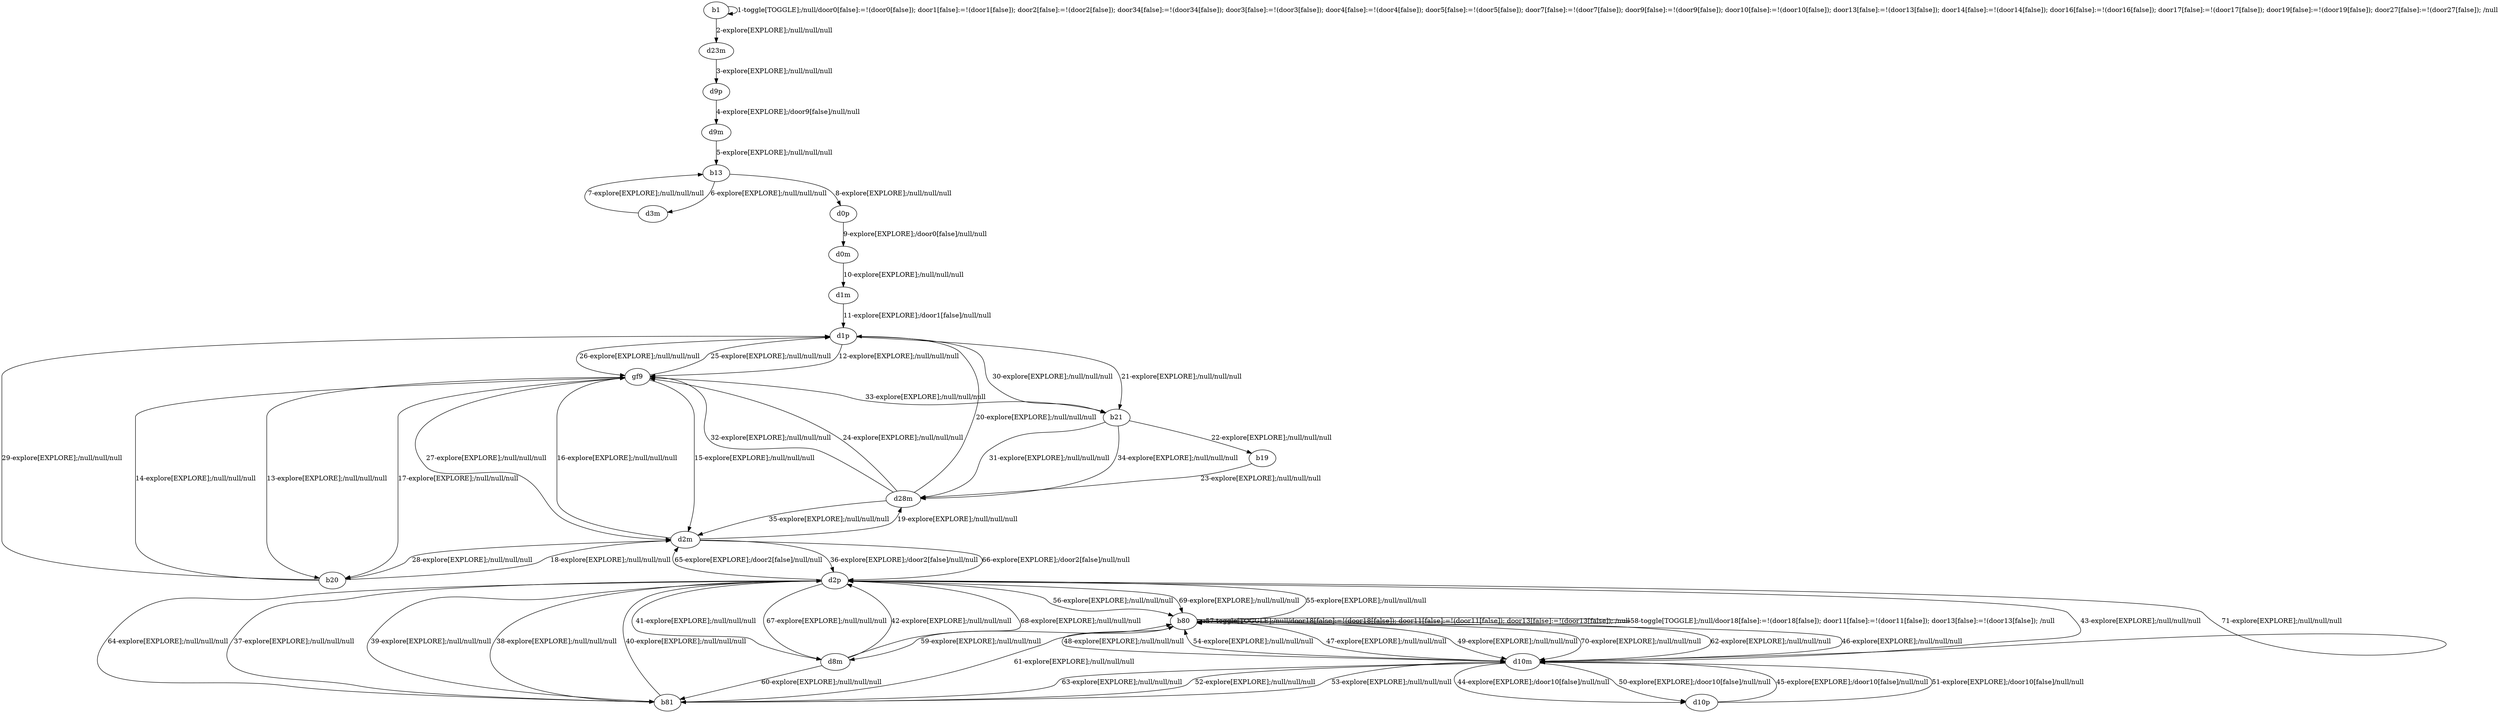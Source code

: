 # Total number of goals covered by this test: 4
# d10m --> d10p
# b81 --> d2p
# d10p --> d10m
# b81 --> d10m

digraph g {
"b1" -> "b1" [label = "1-toggle[TOGGLE];/null/door0[false]:=!(door0[false]); door1[false]:=!(door1[false]); door2[false]:=!(door2[false]); door34[false]:=!(door34[false]); door3[false]:=!(door3[false]); door4[false]:=!(door4[false]); door5[false]:=!(door5[false]); door7[false]:=!(door7[false]); door9[false]:=!(door9[false]); door10[false]:=!(door10[false]); door13[false]:=!(door13[false]); door14[false]:=!(door14[false]); door16[false]:=!(door16[false]); door17[false]:=!(door17[false]); door19[false]:=!(door19[false]); door27[false]:=!(door27[false]); /null"];
"b1" -> "d23m" [label = "2-explore[EXPLORE];/null/null/null"];
"d23m" -> "d9p" [label = "3-explore[EXPLORE];/null/null/null"];
"d9p" -> "d9m" [label = "4-explore[EXPLORE];/door9[false]/null/null"];
"d9m" -> "b13" [label = "5-explore[EXPLORE];/null/null/null"];
"b13" -> "d3m" [label = "6-explore[EXPLORE];/null/null/null"];
"d3m" -> "b13" [label = "7-explore[EXPLORE];/null/null/null"];
"b13" -> "d0p" [label = "8-explore[EXPLORE];/null/null/null"];
"d0p" -> "d0m" [label = "9-explore[EXPLORE];/door0[false]/null/null"];
"d0m" -> "d1m" [label = "10-explore[EXPLORE];/null/null/null"];
"d1m" -> "d1p" [label = "11-explore[EXPLORE];/door1[false]/null/null"];
"d1p" -> "gf9" [label = "12-explore[EXPLORE];/null/null/null"];
"gf9" -> "b20" [label = "13-explore[EXPLORE];/null/null/null"];
"b20" -> "gf9" [label = "14-explore[EXPLORE];/null/null/null"];
"gf9" -> "d2m" [label = "15-explore[EXPLORE];/null/null/null"];
"d2m" -> "gf9" [label = "16-explore[EXPLORE];/null/null/null"];
"gf9" -> "b20" [label = "17-explore[EXPLORE];/null/null/null"];
"b20" -> "d2m" [label = "18-explore[EXPLORE];/null/null/null"];
"d2m" -> "d28m" [label = "19-explore[EXPLORE];/null/null/null"];
"d28m" -> "d1p" [label = "20-explore[EXPLORE];/null/null/null"];
"d1p" -> "b21" [label = "21-explore[EXPLORE];/null/null/null"];
"b21" -> "b19" [label = "22-explore[EXPLORE];/null/null/null"];
"b19" -> "d28m" [label = "23-explore[EXPLORE];/null/null/null"];
"d28m" -> "gf9" [label = "24-explore[EXPLORE];/null/null/null"];
"gf9" -> "d1p" [label = "25-explore[EXPLORE];/null/null/null"];
"d1p" -> "gf9" [label = "26-explore[EXPLORE];/null/null/null"];
"gf9" -> "d2m" [label = "27-explore[EXPLORE];/null/null/null"];
"d2m" -> "b20" [label = "28-explore[EXPLORE];/null/null/null"];
"b20" -> "d1p" [label = "29-explore[EXPLORE];/null/null/null"];
"d1p" -> "b21" [label = "30-explore[EXPLORE];/null/null/null"];
"b21" -> "d28m" [label = "31-explore[EXPLORE];/null/null/null"];
"d28m" -> "gf9" [label = "32-explore[EXPLORE];/null/null/null"];
"gf9" -> "b21" [label = "33-explore[EXPLORE];/null/null/null"];
"b21" -> "d28m" [label = "34-explore[EXPLORE];/null/null/null"];
"d28m" -> "d2m" [label = "35-explore[EXPLORE];/null/null/null"];
"d2m" -> "d2p" [label = "36-explore[EXPLORE];/door2[false]/null/null"];
"d2p" -> "b81" [label = "37-explore[EXPLORE];/null/null/null"];
"b81" -> "d2p" [label = "38-explore[EXPLORE];/null/null/null"];
"d2p" -> "b81" [label = "39-explore[EXPLORE];/null/null/null"];
"b81" -> "d2p" [label = "40-explore[EXPLORE];/null/null/null"];
"d2p" -> "d8m" [label = "41-explore[EXPLORE];/null/null/null"];
"d8m" -> "d2p" [label = "42-explore[EXPLORE];/null/null/null"];
"d2p" -> "d10m" [label = "43-explore[EXPLORE];/null/null/null"];
"d10m" -> "d10p" [label = "44-explore[EXPLORE];/door10[false]/null/null"];
"d10p" -> "d10m" [label = "45-explore[EXPLORE];/door10[false]/null/null"];
"d10m" -> "b80" [label = "46-explore[EXPLORE];/null/null/null"];
"b80" -> "d10m" [label = "47-explore[EXPLORE];/null/null/null"];
"d10m" -> "b80" [label = "48-explore[EXPLORE];/null/null/null"];
"b80" -> "d10m" [label = "49-explore[EXPLORE];/null/null/null"];
"d10m" -> "d10p" [label = "50-explore[EXPLORE];/door10[false]/null/null"];
"d10p" -> "d10m" [label = "51-explore[EXPLORE];/door10[false]/null/null"];
"d10m" -> "b81" [label = "52-explore[EXPLORE];/null/null/null"];
"b81" -> "d10m" [label = "53-explore[EXPLORE];/null/null/null"];
"d10m" -> "b80" [label = "54-explore[EXPLORE];/null/null/null"];
"b80" -> "d2p" [label = "55-explore[EXPLORE];/null/null/null"];
"d2p" -> "b80" [label = "56-explore[EXPLORE];/null/null/null"];
"b80" -> "b80" [label = "57-toggle[TOGGLE];/null/door18[false]:=!(door18[false]); door11[false]:=!(door11[false]); door13[false]:=!(door13[false]); /null"];
"b80" -> "b80" [label = "58-toggle[TOGGLE];/null/door18[false]:=!(door18[false]); door11[false]:=!(door11[false]); door13[false]:=!(door13[false]); /null"];
"b80" -> "d8m" [label = "59-explore[EXPLORE];/null/null/null"];
"d8m" -> "b81" [label = "60-explore[EXPLORE];/null/null/null"];
"b81" -> "b80" [label = "61-explore[EXPLORE];/null/null/null"];
"b80" -> "d10m" [label = "62-explore[EXPLORE];/null/null/null"];
"d10m" -> "b81" [label = "63-explore[EXPLORE];/null/null/null"];
"b81" -> "d2p" [label = "64-explore[EXPLORE];/null/null/null"];
"d2p" -> "d2m" [label = "65-explore[EXPLORE];/door2[false]/null/null"];
"d2m" -> "d2p" [label = "66-explore[EXPLORE];/door2[false]/null/null"];
"d2p" -> "d8m" [label = "67-explore[EXPLORE];/null/null/null"];
"d8m" -> "d2p" [label = "68-explore[EXPLORE];/null/null/null"];
"d2p" -> "b80" [label = "69-explore[EXPLORE];/null/null/null"];
"b80" -> "d10m" [label = "70-explore[EXPLORE];/null/null/null"];
"d10m" -> "d2p" [label = "71-explore[EXPLORE];/null/null/null"];
}